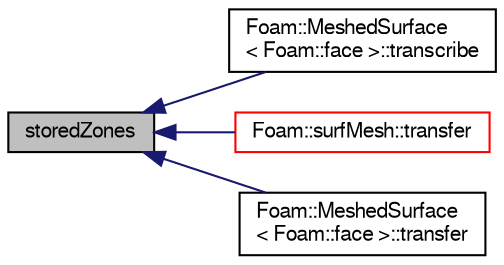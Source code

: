 digraph "storedZones"
{
  bgcolor="transparent";
  edge [fontname="FreeSans",fontsize="10",labelfontname="FreeSans",labelfontsize="10"];
  node [fontname="FreeSans",fontsize="10",shape=record];
  rankdir="LR";
  Node98 [label="storedZones",height=0.2,width=0.4,color="black", fillcolor="grey75", style="filled", fontcolor="black"];
  Node98 -> Node99 [dir="back",color="midnightblue",fontsize="10",style="solid",fontname="FreeSans"];
  Node99 [label="Foam::MeshedSurface\l\< Foam::face \>::transcribe",height=0.2,width=0.4,color="black",URL="$a29566.html#a89f858f78ba8ae4e1d6388369558eb85"];
  Node98 -> Node100 [dir="back",color="midnightblue",fontsize="10",style="solid",fontname="FreeSans"];
  Node100 [label="Foam::surfMesh::transfer",height=0.2,width=0.4,color="red",URL="$a29702.html#a1cf9d5f3c7951e7e25eaa3408383d261",tooltip="Transfer the contents of the argument and annul the argument. "];
  Node98 -> Node113 [dir="back",color="midnightblue",fontsize="10",style="solid",fontname="FreeSans"];
  Node113 [label="Foam::MeshedSurface\l\< Foam::face \>::transfer",height=0.2,width=0.4,color="black",URL="$a29566.html#a7840b609cb34e6f39858cf3e86324263",tooltip="Transfer the contents of the argument and annul the argument. "];
}
